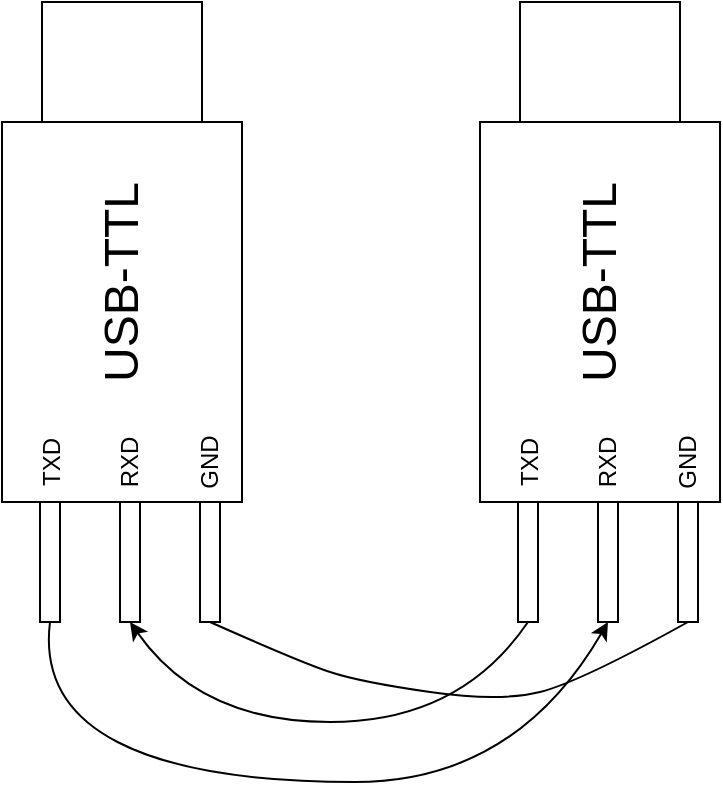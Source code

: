 <mxfile version="22.1.21" type="github">
  <diagram name="第 1 页" id="a8DHweatAIZnIEsyQSuT">
    <mxGraphModel dx="663" dy="361" grid="1" gridSize="10" guides="1" tooltips="1" connect="1" arrows="1" fold="1" page="1" pageScale="1" pageWidth="827" pageHeight="1169" math="0" shadow="0">
      <root>
        <mxCell id="0" />
        <mxCell id="1" parent="0" />
        <mxCell id="cmS7KAbWePpRvKv8yA-z-18" value="" style="rounded=0;whiteSpace=wrap;html=1;" vertex="1" parent="1">
          <mxGeometry x="430" y="270" width="120" height="190" as="geometry" />
        </mxCell>
        <mxCell id="cmS7KAbWePpRvKv8yA-z-19" value="" style="rounded=0;whiteSpace=wrap;html=1;" vertex="1" parent="1">
          <mxGeometry x="450" y="210" width="80" height="60" as="geometry" />
        </mxCell>
        <mxCell id="cmS7KAbWePpRvKv8yA-z-20" value="" style="rounded=0;whiteSpace=wrap;html=1;" vertex="1" parent="1">
          <mxGeometry x="449" y="460" width="10" height="60" as="geometry" />
        </mxCell>
        <mxCell id="cmS7KAbWePpRvKv8yA-z-21" value="" style="rounded=0;whiteSpace=wrap;html=1;" vertex="1" parent="1">
          <mxGeometry x="489" y="460" width="10" height="60" as="geometry" />
        </mxCell>
        <mxCell id="cmS7KAbWePpRvKv8yA-z-22" value="" style="rounded=0;whiteSpace=wrap;html=1;" vertex="1" parent="1">
          <mxGeometry x="529" y="460" width="10" height="60" as="geometry" />
        </mxCell>
        <mxCell id="cmS7KAbWePpRvKv8yA-z-23" value="GND" style="rounded=0;whiteSpace=wrap;html=1;rotation=-90;strokeColor=none;fillColor=none;" vertex="1" parent="1">
          <mxGeometry x="509" y="430" width="50" height="20" as="geometry" />
        </mxCell>
        <mxCell id="cmS7KAbWePpRvKv8yA-z-24" value="TXD" style="rounded=0;whiteSpace=wrap;html=1;rotation=-90;strokeColor=none;fillColor=none;" vertex="1" parent="1">
          <mxGeometry x="430" y="430" width="50" height="20" as="geometry" />
        </mxCell>
        <mxCell id="cmS7KAbWePpRvKv8yA-z-25" value="RXD" style="rounded=0;whiteSpace=wrap;html=1;rotation=-90;strokeColor=none;fillColor=none;" vertex="1" parent="1">
          <mxGeometry x="469" y="430" width="50" height="20" as="geometry" />
        </mxCell>
        <mxCell id="cmS7KAbWePpRvKv8yA-z-26" value="USB-TTL" style="rounded=0;whiteSpace=wrap;html=1;rotation=-90;strokeColor=none;fillColor=none;fontSize=24;" vertex="1" parent="1">
          <mxGeometry x="438" y="340" width="104" height="20" as="geometry" />
        </mxCell>
        <mxCell id="cmS7KAbWePpRvKv8yA-z-28" value="" style="curved=1;endArrow=classic;html=1;rounded=0;exitX=0.75;exitY=1;exitDx=0;exitDy=0;entryX=0.5;entryY=1;entryDx=0;entryDy=0;" edge="1" parent="1" target="cmS7KAbWePpRvKv8yA-z-21">
          <mxGeometry width="50" height="50" relative="1" as="geometry">
            <mxPoint x="215" y="520" as="sourcePoint" />
            <mxPoint x="490" y="520" as="targetPoint" />
            <Array as="points">
              <mxPoint x="210" y="560" />
              <mxPoint x="287.5" y="600" />
              <mxPoint x="447.5" y="600" />
            </Array>
          </mxGeometry>
        </mxCell>
        <mxCell id="cmS7KAbWePpRvKv8yA-z-29" value="" style="curved=1;endArrow=classic;html=1;rounded=0;exitX=0.5;exitY=1;exitDx=0;exitDy=0;entryX=0.5;entryY=1;entryDx=0;entryDy=0;" edge="1" parent="1" source="cmS7KAbWePpRvKv8yA-z-20" target="cmS7KAbWePpRvKv8yA-z-11">
          <mxGeometry width="50" height="50" relative="1" as="geometry">
            <mxPoint x="240" y="520" as="sourcePoint" />
            <mxPoint x="290" y="470" as="targetPoint" />
            <Array as="points">
              <mxPoint x="420" y="570" />
              <mxPoint x="290" y="570" />
            </Array>
          </mxGeometry>
        </mxCell>
        <mxCell id="cmS7KAbWePpRvKv8yA-z-32" value="" style="curved=1;endArrow=none;html=1;rounded=0;exitX=0.5;exitY=1;exitDx=0;exitDy=0;entryX=0.5;entryY=1;entryDx=0;entryDy=0;endFill=0;" edge="1" parent="1" source="cmS7KAbWePpRvKv8yA-z-13" target="cmS7KAbWePpRvKv8yA-z-22">
          <mxGeometry width="50" height="50" relative="1" as="geometry">
            <mxPoint x="420" y="520" as="sourcePoint" />
            <mxPoint x="470" y="470" as="targetPoint" />
            <Array as="points">
              <mxPoint x="340" y="540" />
              <mxPoint x="370" y="550" />
              <mxPoint x="440" y="560" />
              <mxPoint x="480" y="550" />
            </Array>
          </mxGeometry>
        </mxCell>
        <mxCell id="cmS7KAbWePpRvKv8yA-z-73" value="" style="group;points=[[0,1,0,0,0],[0.25,1,0,0,0],[0.5,0,0,0,0],[0.5,1,0,0,0],[0.75,1,0,0,0],[1,1,0,0,0]];" vertex="1" connectable="0" parent="1">
          <mxGeometry x="191" y="210" width="120" height="310" as="geometry" />
        </mxCell>
        <mxCell id="cmS7KAbWePpRvKv8yA-z-1" value="" style="rounded=0;whiteSpace=wrap;html=1;points=[];" vertex="1" parent="cmS7KAbWePpRvKv8yA-z-73">
          <mxGeometry y="60" width="120" height="190" as="geometry" />
        </mxCell>
        <mxCell id="cmS7KAbWePpRvKv8yA-z-4" value="" style="rounded=0;whiteSpace=wrap;html=1;points=[[0.5,0,0,0,0]];" vertex="1" parent="cmS7KAbWePpRvKv8yA-z-73">
          <mxGeometry x="20" width="80" height="60" as="geometry" />
        </mxCell>
        <mxCell id="cmS7KAbWePpRvKv8yA-z-6" value="" style="rounded=0;whiteSpace=wrap;html=1;" vertex="1" parent="cmS7KAbWePpRvKv8yA-z-73">
          <mxGeometry x="19" y="250" width="10" height="60" as="geometry" />
        </mxCell>
        <mxCell id="cmS7KAbWePpRvKv8yA-z-11" value="" style="rounded=0;whiteSpace=wrap;html=1;" vertex="1" parent="cmS7KAbWePpRvKv8yA-z-73">
          <mxGeometry x="59" y="250" width="10" height="60" as="geometry" />
        </mxCell>
        <mxCell id="cmS7KAbWePpRvKv8yA-z-13" value="" style="rounded=0;whiteSpace=wrap;html=1;" vertex="1" parent="cmS7KAbWePpRvKv8yA-z-73">
          <mxGeometry x="99" y="250" width="10" height="60" as="geometry" />
        </mxCell>
        <mxCell id="cmS7KAbWePpRvKv8yA-z-14" value="GND" style="rounded=0;whiteSpace=wrap;html=1;rotation=-90;strokeColor=none;fillColor=none;points=[];" vertex="1" parent="cmS7KAbWePpRvKv8yA-z-73">
          <mxGeometry x="79" y="220" width="50" height="20" as="geometry" />
        </mxCell>
        <mxCell id="cmS7KAbWePpRvKv8yA-z-15" value="TXD" style="rounded=0;whiteSpace=wrap;html=1;rotation=-90;strokeColor=none;fillColor=none;points=[];" vertex="1" parent="cmS7KAbWePpRvKv8yA-z-73">
          <mxGeometry y="220" width="50" height="20" as="geometry" />
        </mxCell>
        <mxCell id="cmS7KAbWePpRvKv8yA-z-16" value="RXD" style="rounded=0;whiteSpace=wrap;html=1;rotation=-90;strokeColor=none;fillColor=none;points=[];" vertex="1" parent="cmS7KAbWePpRvKv8yA-z-73">
          <mxGeometry x="39" y="220" width="50" height="20" as="geometry" />
        </mxCell>
        <mxCell id="cmS7KAbWePpRvKv8yA-z-17" value="USB-TTL" style="rounded=0;whiteSpace=wrap;html=1;rotation=-90;strokeColor=none;fillColor=none;fontSize=24;points=[];" vertex="1" parent="cmS7KAbWePpRvKv8yA-z-73">
          <mxGeometry x="8" y="130" width="104" height="20" as="geometry" />
        </mxCell>
      </root>
    </mxGraphModel>
  </diagram>
</mxfile>
